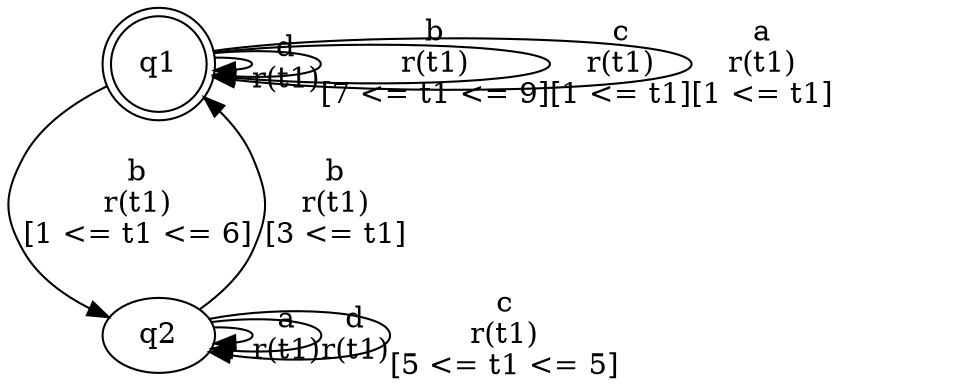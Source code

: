 digraph "tests_1/test49/solution501/solution" {
	q1[label=q1 shape=doublecircle]
	q2[label=q2]
	q1 -> q1[label="d\nr(t1)\n"]
	q1 -> q2[label="b\nr(t1)\n[1 <= t1 <= 6]"]
	q2 -> q2[label="a\nr(t1)\n"]
	q2 -> q2[label="d\nr(t1)\n"]
	q2 -> q1[label="b\nr(t1)\n[3 <= t1]"]
	q2 -> q2[label="c\nr(t1)\n[5 <= t1 <= 5]"]
	q1 -> q1[label="b\nr(t1)\n[7 <= t1 <= 9]"]
	q1 -> q1[label="c\nr(t1)\n[1 <= t1]"]
	q1 -> q1[label="a\nr(t1)\n[1 <= t1]"]
}
